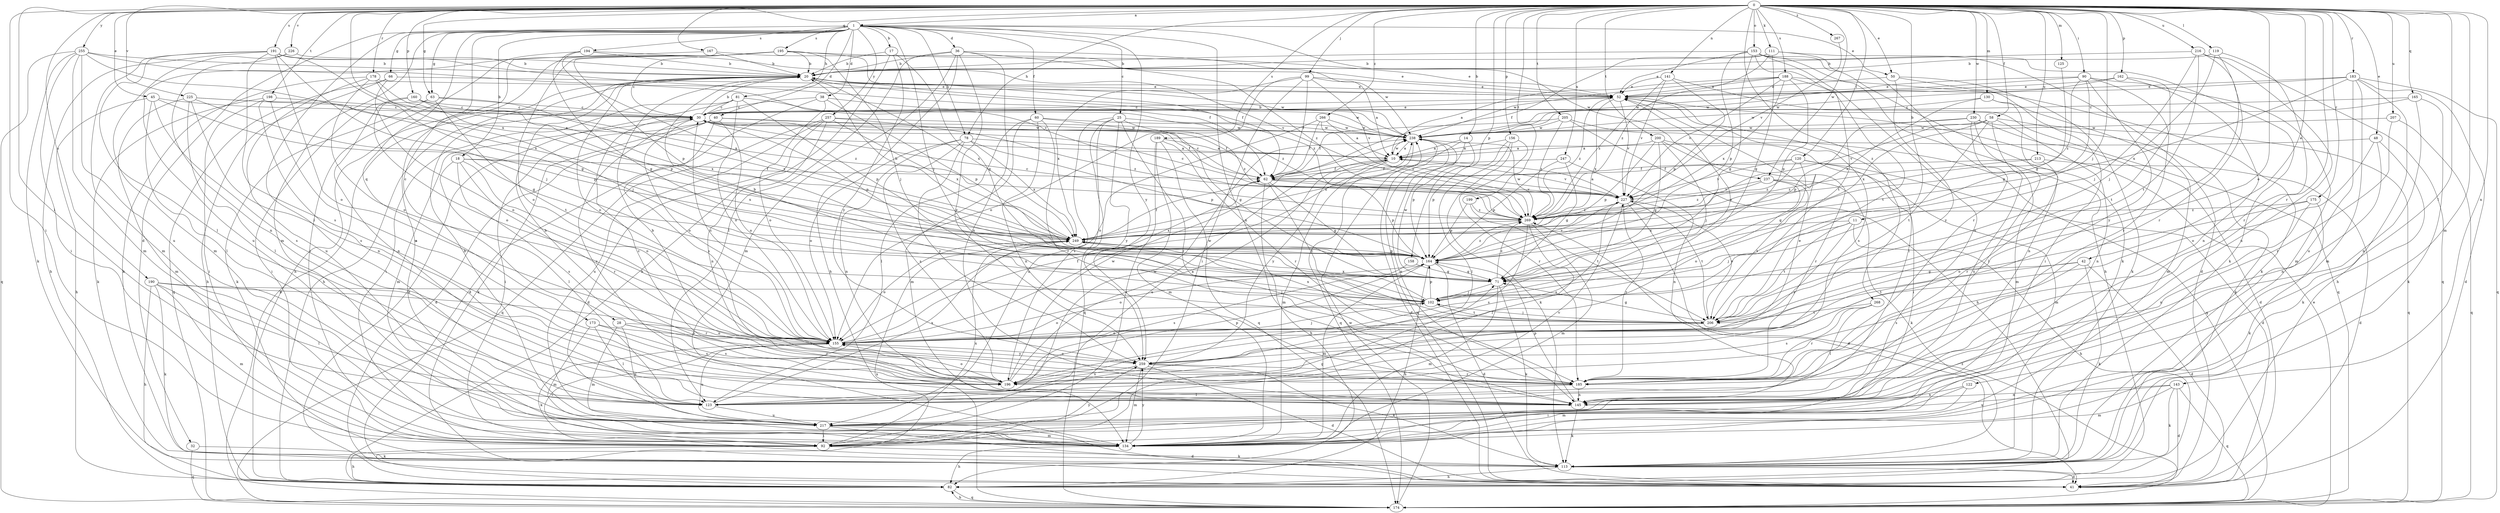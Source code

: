 strict digraph  {
0;
1;
10;
11;
14;
17;
18;
20;
25;
28;
30;
32;
36;
38;
40;
41;
42;
45;
48;
50;
52;
58;
60;
62;
63;
66;
71;
78;
81;
82;
90;
92;
99;
102;
111;
113;
119;
120;
122;
123;
125;
130;
134;
141;
143;
145;
153;
155;
156;
158;
160;
162;
164;
165;
167;
173;
174;
175;
178;
183;
185;
188;
189;
190;
191;
194;
195;
196;
198;
199;
200;
205;
206;
207;
213;
216;
217;
225;
226;
227;
230;
237;
238;
247;
249;
255;
257;
259;
266;
267;
268;
269;
0 -> 1  [label=a];
0 -> 11  [label=b];
0 -> 14  [label=b];
0 -> 42  [label=e];
0 -> 45  [label=e];
0 -> 48  [label=e];
0 -> 50  [label=e];
0 -> 58  [label=f];
0 -> 63  [label=g];
0 -> 78  [label=h];
0 -> 90  [label=i];
0 -> 92  [label=i];
0 -> 99  [label=j];
0 -> 102  [label=j];
0 -> 111  [label=k];
0 -> 119  [label=l];
0 -> 120  [label=l];
0 -> 122  [label=l];
0 -> 123  [label=l];
0 -> 125  [label=m];
0 -> 130  [label=m];
0 -> 134  [label=m];
0 -> 141  [label=n];
0 -> 143  [label=n];
0 -> 153  [label=o];
0 -> 155  [label=o];
0 -> 156  [label=p];
0 -> 158  [label=p];
0 -> 160  [label=p];
0 -> 162  [label=p];
0 -> 165  [label=q];
0 -> 167  [label=q];
0 -> 175  [label=r];
0 -> 178  [label=r];
0 -> 183  [label=r];
0 -> 185  [label=r];
0 -> 188  [label=s];
0 -> 189  [label=s];
0 -> 190  [label=s];
0 -> 191  [label=s];
0 -> 198  [label=t];
0 -> 199  [label=t];
0 -> 200  [label=t];
0 -> 205  [label=t];
0 -> 207  [label=u];
0 -> 213  [label=u];
0 -> 216  [label=u];
0 -> 225  [label=v];
0 -> 226  [label=v];
0 -> 230  [label=w];
0 -> 237  [label=w];
0 -> 247  [label=x];
0 -> 249  [label=x];
0 -> 255  [label=y];
0 -> 266  [label=z];
0 -> 267  [label=z];
0 -> 268  [label=z];
1 -> 17  [label=b];
1 -> 18  [label=b];
1 -> 25  [label=c];
1 -> 28  [label=c];
1 -> 32  [label=d];
1 -> 36  [label=d];
1 -> 38  [label=d];
1 -> 40  [label=d];
1 -> 50  [label=e];
1 -> 60  [label=f];
1 -> 63  [label=g];
1 -> 66  [label=g];
1 -> 78  [label=h];
1 -> 81  [label=h];
1 -> 102  [label=j];
1 -> 123  [label=l];
1 -> 134  [label=m];
1 -> 145  [label=n];
1 -> 173  [label=q];
1 -> 194  [label=s];
1 -> 195  [label=s];
1 -> 237  [label=w];
1 -> 257  [label=y];
1 -> 259  [label=y];
10 -> 62  [label=f];
10 -> 134  [label=m];
10 -> 217  [label=u];
10 -> 227  [label=v];
10 -> 238  [label=w];
10 -> 259  [label=y];
11 -> 82  [label=h];
11 -> 102  [label=j];
11 -> 206  [label=t];
11 -> 249  [label=x];
11 -> 259  [label=y];
14 -> 10  [label=a];
14 -> 145  [label=n];
14 -> 164  [label=p];
14 -> 249  [label=x];
17 -> 20  [label=b];
17 -> 71  [label=g];
17 -> 82  [label=h];
17 -> 259  [label=y];
18 -> 62  [label=f];
18 -> 123  [label=l];
18 -> 155  [label=o];
18 -> 185  [label=r];
18 -> 196  [label=s];
18 -> 249  [label=x];
20 -> 52  [label=e];
20 -> 82  [label=h];
20 -> 155  [label=o];
20 -> 238  [label=w];
20 -> 249  [label=x];
20 -> 269  [label=z];
25 -> 71  [label=g];
25 -> 174  [label=q];
25 -> 185  [label=r];
25 -> 196  [label=s];
25 -> 217  [label=u];
25 -> 238  [label=w];
25 -> 259  [label=y];
28 -> 134  [label=m];
28 -> 155  [label=o];
28 -> 185  [label=r];
28 -> 196  [label=s];
28 -> 217  [label=u];
30 -> 20  [label=b];
30 -> 52  [label=e];
30 -> 62  [label=f];
30 -> 134  [label=m];
30 -> 155  [label=o];
30 -> 164  [label=p];
30 -> 238  [label=w];
32 -> 113  [label=k];
32 -> 174  [label=q];
36 -> 20  [label=b];
36 -> 82  [label=h];
36 -> 123  [label=l];
36 -> 134  [label=m];
36 -> 145  [label=n];
36 -> 238  [label=w];
36 -> 259  [label=y];
36 -> 269  [label=z];
38 -> 30  [label=c];
38 -> 41  [label=d];
38 -> 155  [label=o];
38 -> 164  [label=p];
38 -> 238  [label=w];
40 -> 41  [label=d];
40 -> 62  [label=f];
40 -> 92  [label=i];
40 -> 113  [label=k];
40 -> 155  [label=o];
40 -> 196  [label=s];
40 -> 238  [label=w];
41 -> 238  [label=w];
42 -> 41  [label=d];
42 -> 71  [label=g];
42 -> 113  [label=k];
42 -> 196  [label=s];
42 -> 206  [label=t];
45 -> 30  [label=c];
45 -> 71  [label=g];
45 -> 82  [label=h];
45 -> 123  [label=l];
45 -> 196  [label=s];
48 -> 10  [label=a];
48 -> 113  [label=k];
48 -> 145  [label=n];
48 -> 155  [label=o];
50 -> 52  [label=e];
50 -> 92  [label=i];
50 -> 113  [label=k];
50 -> 259  [label=y];
52 -> 30  [label=c];
52 -> 123  [label=l];
52 -> 196  [label=s];
52 -> 227  [label=v];
52 -> 249  [label=x];
52 -> 269  [label=z];
58 -> 113  [label=k];
58 -> 123  [label=l];
58 -> 145  [label=n];
58 -> 206  [label=t];
58 -> 227  [label=v];
58 -> 238  [label=w];
58 -> 249  [label=x];
60 -> 123  [label=l];
60 -> 134  [label=m];
60 -> 145  [label=n];
60 -> 185  [label=r];
60 -> 238  [label=w];
60 -> 269  [label=z];
62 -> 30  [label=c];
62 -> 71  [label=g];
62 -> 82  [label=h];
62 -> 164  [label=p];
62 -> 206  [label=t];
62 -> 227  [label=v];
63 -> 30  [label=c];
63 -> 92  [label=i];
63 -> 113  [label=k];
63 -> 206  [label=t];
63 -> 249  [label=x];
66 -> 52  [label=e];
66 -> 82  [label=h];
66 -> 155  [label=o];
66 -> 174  [label=q];
71 -> 102  [label=j];
71 -> 113  [label=k];
71 -> 134  [label=m];
71 -> 238  [label=w];
71 -> 269  [label=z];
78 -> 10  [label=a];
78 -> 145  [label=n];
78 -> 155  [label=o];
78 -> 164  [label=p];
78 -> 196  [label=s];
78 -> 249  [label=x];
78 -> 259  [label=y];
81 -> 30  [label=c];
81 -> 41  [label=d];
81 -> 92  [label=i];
81 -> 155  [label=o];
81 -> 164  [label=p];
81 -> 269  [label=z];
82 -> 174  [label=q];
90 -> 52  [label=e];
90 -> 71  [label=g];
90 -> 134  [label=m];
90 -> 185  [label=r];
90 -> 238  [label=w];
90 -> 259  [label=y];
90 -> 269  [label=z];
92 -> 71  [label=g];
92 -> 82  [label=h];
92 -> 113  [label=k];
92 -> 249  [label=x];
92 -> 259  [label=y];
99 -> 10  [label=a];
99 -> 52  [label=e];
99 -> 62  [label=f];
99 -> 92  [label=i];
99 -> 155  [label=o];
99 -> 227  [label=v];
99 -> 249  [label=x];
102 -> 20  [label=b];
102 -> 52  [label=e];
102 -> 155  [label=o];
102 -> 164  [label=p];
102 -> 206  [label=t];
102 -> 249  [label=x];
111 -> 20  [label=b];
111 -> 62  [label=f];
111 -> 71  [label=g];
111 -> 113  [label=k];
111 -> 185  [label=r];
111 -> 269  [label=z];
113 -> 41  [label=d];
113 -> 82  [label=h];
119 -> 20  [label=b];
119 -> 102  [label=j];
119 -> 185  [label=r];
119 -> 206  [label=t];
120 -> 41  [label=d];
120 -> 62  [label=f];
120 -> 71  [label=g];
120 -> 134  [label=m];
120 -> 227  [label=v];
120 -> 269  [label=z];
122 -> 92  [label=i];
122 -> 134  [label=m];
122 -> 145  [label=n];
123 -> 217  [label=u];
123 -> 238  [label=w];
123 -> 249  [label=x];
125 -> 71  [label=g];
130 -> 30  [label=c];
130 -> 134  [label=m];
130 -> 145  [label=n];
130 -> 249  [label=x];
134 -> 82  [label=h];
134 -> 259  [label=y];
141 -> 52  [label=e];
141 -> 164  [label=p];
141 -> 174  [label=q];
141 -> 227  [label=v];
141 -> 269  [label=z];
143 -> 41  [label=d];
143 -> 113  [label=k];
143 -> 134  [label=m];
143 -> 145  [label=n];
143 -> 174  [label=q];
143 -> 217  [label=u];
145 -> 30  [label=c];
145 -> 113  [label=k];
145 -> 164  [label=p];
153 -> 20  [label=b];
153 -> 41  [label=d];
153 -> 52  [label=e];
153 -> 71  [label=g];
153 -> 82  [label=h];
153 -> 113  [label=k];
153 -> 145  [label=n];
153 -> 164  [label=p];
153 -> 206  [label=t];
155 -> 30  [label=c];
155 -> 62  [label=f];
155 -> 92  [label=i];
155 -> 102  [label=j];
155 -> 113  [label=k];
155 -> 217  [label=u];
155 -> 238  [label=w];
155 -> 259  [label=y];
156 -> 10  [label=a];
156 -> 113  [label=k];
156 -> 123  [label=l];
156 -> 164  [label=p];
156 -> 185  [label=r];
158 -> 71  [label=g];
158 -> 196  [label=s];
160 -> 30  [label=c];
160 -> 145  [label=n];
160 -> 155  [label=o];
160 -> 249  [label=x];
160 -> 269  [label=z];
162 -> 52  [label=e];
162 -> 145  [label=n];
162 -> 206  [label=t];
162 -> 238  [label=w];
164 -> 41  [label=d];
164 -> 71  [label=g];
164 -> 82  [label=h];
164 -> 134  [label=m];
164 -> 155  [label=o];
164 -> 227  [label=v];
164 -> 269  [label=z];
165 -> 30  [label=c];
165 -> 113  [label=k];
165 -> 145  [label=n];
165 -> 238  [label=w];
167 -> 20  [label=b];
167 -> 52  [label=e];
167 -> 217  [label=u];
173 -> 123  [label=l];
173 -> 134  [label=m];
173 -> 155  [label=o];
173 -> 196  [label=s];
174 -> 20  [label=b];
174 -> 52  [label=e];
174 -> 82  [label=h];
174 -> 238  [label=w];
174 -> 249  [label=x];
174 -> 269  [label=z];
175 -> 113  [label=k];
175 -> 145  [label=n];
175 -> 155  [label=o];
175 -> 269  [label=z];
178 -> 52  [label=e];
178 -> 102  [label=j];
178 -> 113  [label=k];
178 -> 155  [label=o];
178 -> 164  [label=p];
178 -> 217  [label=u];
183 -> 41  [label=d];
183 -> 52  [label=e];
183 -> 82  [label=h];
183 -> 134  [label=m];
183 -> 174  [label=q];
183 -> 217  [label=u];
183 -> 238  [label=w];
183 -> 249  [label=x];
185 -> 20  [label=b];
185 -> 123  [label=l];
185 -> 145  [label=n];
188 -> 10  [label=a];
188 -> 52  [label=e];
188 -> 113  [label=k];
188 -> 164  [label=p];
188 -> 206  [label=t];
188 -> 227  [label=v];
188 -> 238  [label=w];
188 -> 249  [label=x];
189 -> 10  [label=a];
189 -> 92  [label=i];
189 -> 134  [label=m];
189 -> 174  [label=q];
189 -> 185  [label=r];
190 -> 82  [label=h];
190 -> 102  [label=j];
190 -> 113  [label=k];
190 -> 123  [label=l];
190 -> 134  [label=m];
190 -> 185  [label=r];
191 -> 20  [label=b];
191 -> 62  [label=f];
191 -> 71  [label=g];
191 -> 82  [label=h];
191 -> 102  [label=j];
191 -> 123  [label=l];
191 -> 134  [label=m];
191 -> 155  [label=o];
191 -> 196  [label=s];
194 -> 20  [label=b];
194 -> 71  [label=g];
194 -> 92  [label=i];
194 -> 227  [label=v];
194 -> 249  [label=x];
195 -> 20  [label=b];
195 -> 30  [label=c];
195 -> 52  [label=e];
195 -> 62  [label=f];
195 -> 82  [label=h];
195 -> 102  [label=j];
195 -> 155  [label=o];
195 -> 164  [label=p];
195 -> 217  [label=u];
196 -> 10  [label=a];
196 -> 20  [label=b];
196 -> 30  [label=c];
196 -> 52  [label=e];
196 -> 155  [label=o];
196 -> 164  [label=p];
196 -> 238  [label=w];
198 -> 30  [label=c];
198 -> 92  [label=i];
198 -> 113  [label=k];
198 -> 145  [label=n];
198 -> 196  [label=s];
199 -> 164  [label=p];
199 -> 206  [label=t];
199 -> 269  [label=z];
200 -> 10  [label=a];
200 -> 71  [label=g];
200 -> 92  [label=i];
200 -> 102  [label=j];
200 -> 164  [label=p];
200 -> 185  [label=r];
205 -> 62  [label=f];
205 -> 82  [label=h];
205 -> 174  [label=q];
205 -> 238  [label=w];
205 -> 269  [label=z];
206 -> 71  [label=g];
206 -> 102  [label=j];
206 -> 155  [label=o];
206 -> 227  [label=v];
206 -> 249  [label=x];
207 -> 174  [label=q];
207 -> 185  [label=r];
207 -> 238  [label=w];
213 -> 41  [label=d];
213 -> 62  [label=f];
213 -> 185  [label=r];
213 -> 269  [label=z];
216 -> 20  [label=b];
216 -> 102  [label=j];
216 -> 174  [label=q];
216 -> 185  [label=r];
216 -> 206  [label=t];
216 -> 217  [label=u];
217 -> 20  [label=b];
217 -> 41  [label=d];
217 -> 92  [label=i];
217 -> 134  [label=m];
217 -> 227  [label=v];
225 -> 10  [label=a];
225 -> 30  [label=c];
225 -> 123  [label=l];
225 -> 134  [label=m];
225 -> 164  [label=p];
225 -> 196  [label=s];
226 -> 20  [label=b];
226 -> 134  [label=m];
226 -> 145  [label=n];
227 -> 10  [label=a];
227 -> 30  [label=c];
227 -> 41  [label=d];
227 -> 185  [label=r];
227 -> 196  [label=s];
227 -> 206  [label=t];
227 -> 269  [label=z];
230 -> 41  [label=d];
230 -> 134  [label=m];
230 -> 164  [label=p];
230 -> 174  [label=q];
230 -> 217  [label=u];
230 -> 238  [label=w];
237 -> 113  [label=k];
237 -> 155  [label=o];
237 -> 206  [label=t];
237 -> 227  [label=v];
237 -> 269  [label=z];
238 -> 10  [label=a];
238 -> 20  [label=b];
238 -> 41  [label=d];
238 -> 174  [label=q];
247 -> 62  [label=f];
247 -> 71  [label=g];
247 -> 145  [label=n];
247 -> 164  [label=p];
249 -> 20  [label=b];
249 -> 62  [label=f];
249 -> 155  [label=o];
249 -> 164  [label=p];
255 -> 20  [label=b];
255 -> 92  [label=i];
255 -> 113  [label=k];
255 -> 134  [label=m];
255 -> 174  [label=q];
255 -> 217  [label=u];
255 -> 227  [label=v];
255 -> 249  [label=x];
257 -> 41  [label=d];
257 -> 145  [label=n];
257 -> 174  [label=q];
257 -> 217  [label=u];
257 -> 238  [label=w];
257 -> 249  [label=x];
257 -> 269  [label=z];
259 -> 41  [label=d];
259 -> 113  [label=k];
259 -> 134  [label=m];
259 -> 155  [label=o];
259 -> 185  [label=r];
259 -> 196  [label=s];
266 -> 10  [label=a];
266 -> 62  [label=f];
266 -> 155  [label=o];
266 -> 238  [label=w];
266 -> 269  [label=z];
267 -> 227  [label=v];
268 -> 123  [label=l];
268 -> 185  [label=r];
268 -> 196  [label=s];
268 -> 206  [label=t];
269 -> 30  [label=c];
269 -> 123  [label=l];
269 -> 134  [label=m];
269 -> 196  [label=s];
269 -> 238  [label=w];
269 -> 249  [label=x];
}

